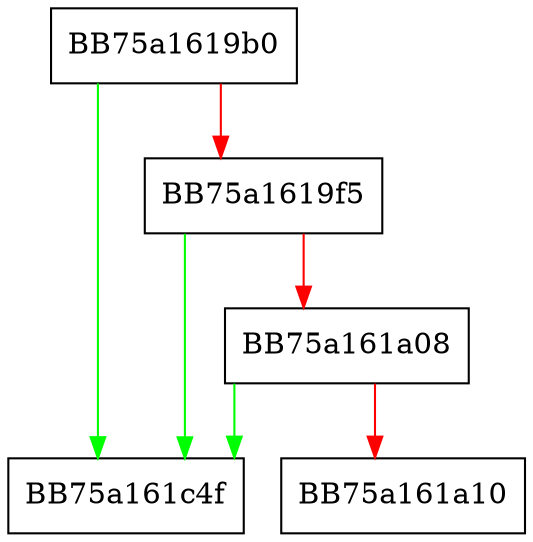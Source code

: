 digraph pesecs___index {
  node [shape="box"];
  graph [splines=ortho];
  BB75a1619b0 -> BB75a161c4f [color="green"];
  BB75a1619b0 -> BB75a1619f5 [color="red"];
  BB75a1619f5 -> BB75a161c4f [color="green"];
  BB75a1619f5 -> BB75a161a08 [color="red"];
  BB75a161a08 -> BB75a161c4f [color="green"];
  BB75a161a08 -> BB75a161a10 [color="red"];
}